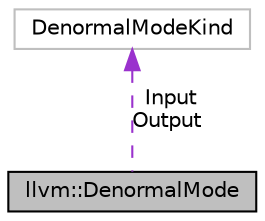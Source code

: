 digraph "llvm::DenormalMode"
{
 // LATEX_PDF_SIZE
  bgcolor="transparent";
  edge [fontname="Helvetica",fontsize="10",labelfontname="Helvetica",labelfontsize="10"];
  node [fontname="Helvetica",fontsize="10",shape=record];
  Node1 [label="llvm::DenormalMode",height=0.2,width=0.4,color="black", fillcolor="grey75", style="filled", fontcolor="black",tooltip="Represent subnormal handling kind for floating point instruction inputs and outputs."];
  Node2 -> Node1 [dir="back",color="darkorchid3",fontsize="10",style="dashed",label=" Input\nOutput" ,fontname="Helvetica"];
  Node2 [label="DenormalModeKind",height=0.2,width=0.4,color="grey75",tooltip=" "];
}
